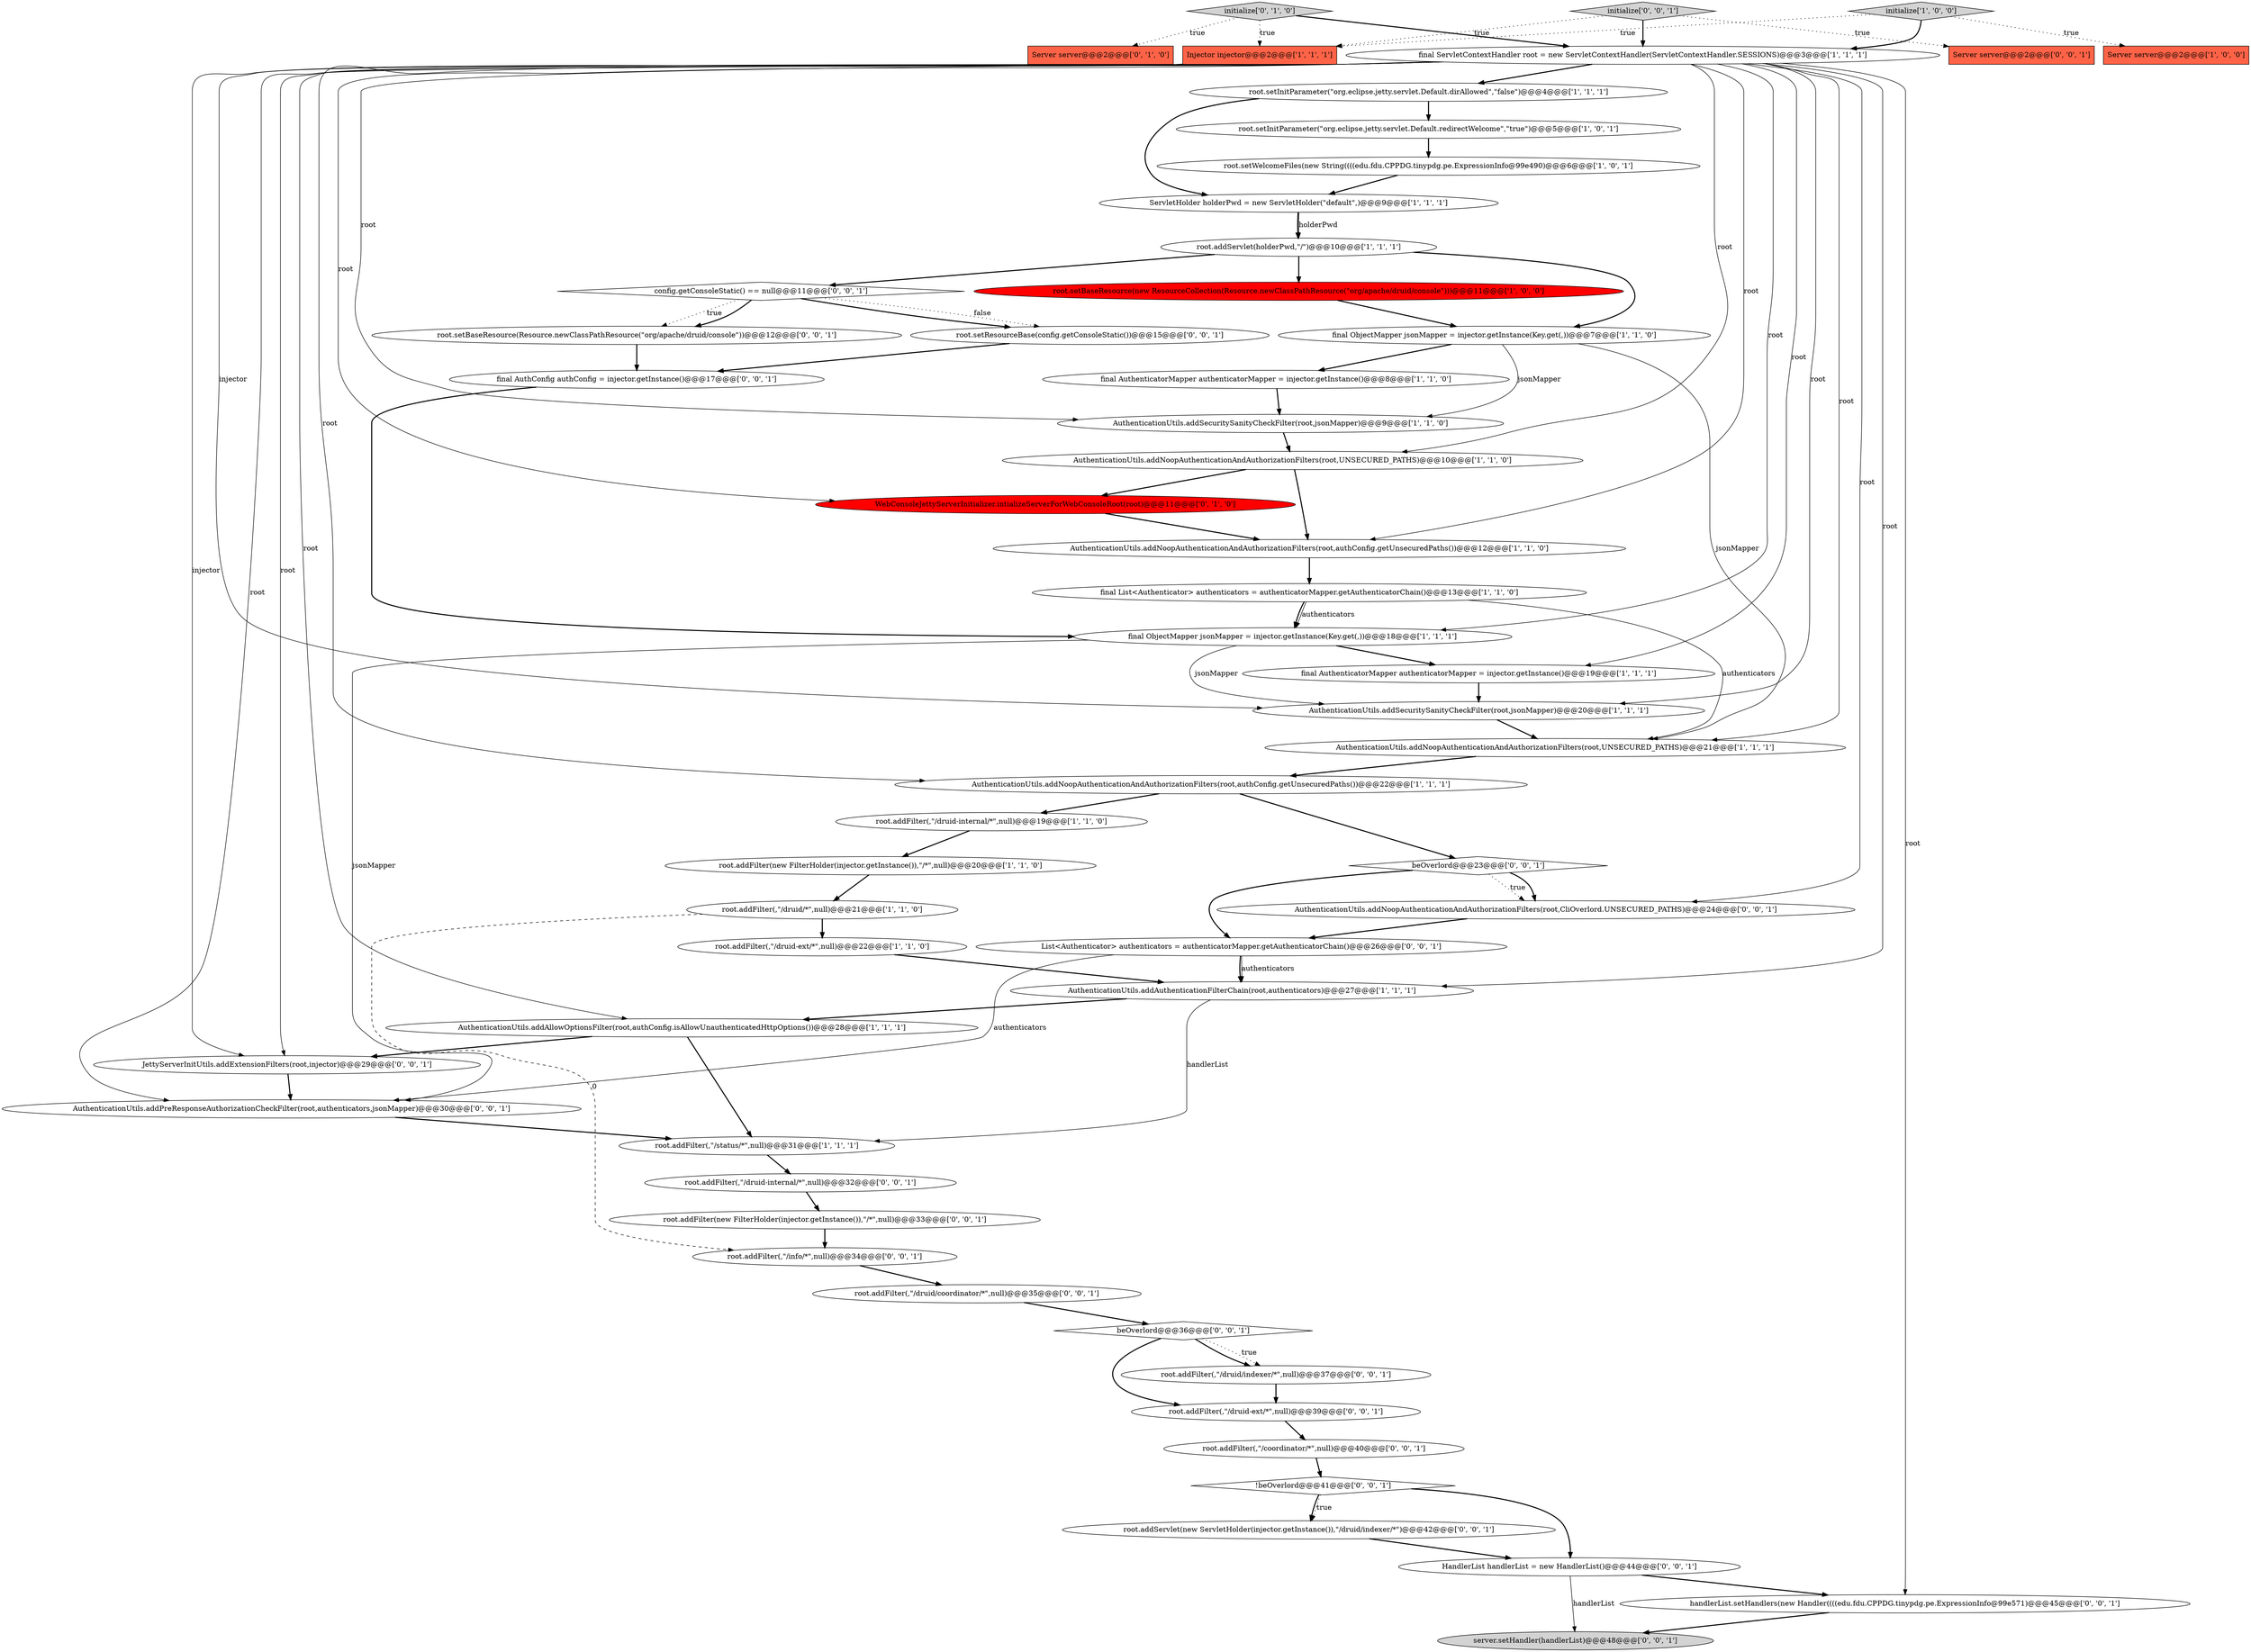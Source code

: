 digraph {
40 [style = filled, label = "root.addFilter(,\"/info/*\",null)@@@34@@@['0', '0', '1']", fillcolor = white, shape = ellipse image = "AAA0AAABBB3BBB"];
23 [style = filled, label = "root.setInitParameter(\"org.eclipse.jetty.servlet.Default.dirAllowed\",\"false\")@@@4@@@['1', '1', '1']", fillcolor = white, shape = ellipse image = "AAA0AAABBB1BBB"];
54 [style = filled, label = "beOverlord@@@23@@@['0', '0', '1']", fillcolor = white, shape = diamond image = "AAA0AAABBB3BBB"];
5 [style = filled, label = "final AuthenticatorMapper authenticatorMapper = injector.getInstance()@@@19@@@['1', '1', '1']", fillcolor = white, shape = ellipse image = "AAA0AAABBB1BBB"];
42 [style = filled, label = "root.addFilter(,\"/druid-ext/*\",null)@@@39@@@['0', '0', '1']", fillcolor = white, shape = ellipse image = "AAA0AAABBB3BBB"];
44 [style = filled, label = "Server server@@@2@@@['0', '0', '1']", fillcolor = tomato, shape = box image = "AAA0AAABBB3BBB"];
38 [style = filled, label = "root.addFilter(,\"/druid/indexer/*\",null)@@@37@@@['0', '0', '1']", fillcolor = white, shape = ellipse image = "AAA0AAABBB3BBB"];
45 [style = filled, label = "!beOverlord@@@41@@@['0', '0', '1']", fillcolor = white, shape = diamond image = "AAA0AAABBB3BBB"];
22 [style = filled, label = "root.setInitParameter(\"org.eclipse.jetty.servlet.Default.redirectWelcome\",\"true\")@@@5@@@['1', '0', '1']", fillcolor = white, shape = ellipse image = "AAA0AAABBB1BBB"];
19 [style = filled, label = "Injector injector@@@2@@@['1', '1', '1']", fillcolor = tomato, shape = box image = "AAA0AAABBB1BBB"];
48 [style = filled, label = "AuthenticationUtils.addNoopAuthenticationAndAuthorizationFilters(root,CliOverlord.UNSECURED_PATHS)@@@24@@@['0', '0', '1']", fillcolor = white, shape = ellipse image = "AAA0AAABBB3BBB"];
30 [style = filled, label = "initialize['0', '1', '0']", fillcolor = lightgray, shape = diamond image = "AAA0AAABBB2BBB"];
12 [style = filled, label = "root.setWelcomeFiles(new String((((edu.fdu.CPPDG.tinypdg.pe.ExpressionInfo@99e490)@@@6@@@['1', '0', '1']", fillcolor = white, shape = ellipse image = "AAA0AAABBB1BBB"];
36 [style = filled, label = "root.addServlet(new ServletHolder(injector.getInstance()),\"/druid/indexer/*\")@@@42@@@['0', '0', '1']", fillcolor = white, shape = ellipse image = "AAA0AAABBB3BBB"];
51 [style = filled, label = "root.addFilter(new FilterHolder(injector.getInstance()),\"/*\",null)@@@33@@@['0', '0', '1']", fillcolor = white, shape = ellipse image = "AAA0AAABBB3BBB"];
11 [style = filled, label = "root.addFilter(,\"/status/*\",null)@@@31@@@['1', '1', '1']", fillcolor = white, shape = ellipse image = "AAA0AAABBB1BBB"];
25 [style = filled, label = "final ObjectMapper jsonMapper = injector.getInstance(Key.get(,))@@@7@@@['1', '1', '0']", fillcolor = white, shape = ellipse image = "AAA0AAABBB1BBB"];
20 [style = filled, label = "final ServletContextHandler root = new ServletContextHandler(ServletContextHandler.SESSIONS)@@@3@@@['1', '1', '1']", fillcolor = white, shape = ellipse image = "AAA0AAABBB1BBB"];
43 [style = filled, label = "final AuthConfig authConfig = injector.getInstance()@@@17@@@['0', '0', '1']", fillcolor = white, shape = ellipse image = "AAA0AAABBB3BBB"];
8 [style = filled, label = "AuthenticationUtils.addSecuritySanityCheckFilter(root,jsonMapper)@@@20@@@['1', '1', '1']", fillcolor = white, shape = ellipse image = "AAA0AAABBB1BBB"];
26 [style = filled, label = "AuthenticationUtils.addNoopAuthenticationAndAuthorizationFilters(root,authConfig.getUnsecuredPaths())@@@22@@@['1', '1', '1']", fillcolor = white, shape = ellipse image = "AAA0AAABBB1BBB"];
15 [style = filled, label = "root.addFilter(,\"/druid-internal/*\",null)@@@19@@@['1', '1', '0']", fillcolor = white, shape = ellipse image = "AAA0AAABBB1BBB"];
32 [style = filled, label = "JettyServerInitUtils.addExtensionFilters(root,injector)@@@29@@@['0', '0', '1']", fillcolor = white, shape = ellipse image = "AAA0AAABBB3BBB"];
34 [style = filled, label = "List<Authenticator> authenticators = authenticatorMapper.getAuthenticatorChain()@@@26@@@['0', '0', '1']", fillcolor = white, shape = ellipse image = "AAA0AAABBB3BBB"];
3 [style = filled, label = "final ObjectMapper jsonMapper = injector.getInstance(Key.get(,))@@@18@@@['1', '1', '1']", fillcolor = white, shape = ellipse image = "AAA0AAABBB1BBB"];
6 [style = filled, label = "root.addServlet(holderPwd,\"/\")@@@10@@@['1', '1', '1']", fillcolor = white, shape = ellipse image = "AAA0AAABBB1BBB"];
16 [style = filled, label = "AuthenticationUtils.addNoopAuthenticationAndAuthorizationFilters(root,UNSECURED_PATHS)@@@10@@@['1', '1', '0']", fillcolor = white, shape = ellipse image = "AAA0AAABBB1BBB"];
35 [style = filled, label = "HandlerList handlerList = new HandlerList()@@@44@@@['0', '0', '1']", fillcolor = white, shape = ellipse image = "AAA0AAABBB3BBB"];
37 [style = filled, label = "root.addFilter(,\"/druid-internal/*\",null)@@@32@@@['0', '0', '1']", fillcolor = white, shape = ellipse image = "AAA0AAABBB3BBB"];
31 [style = filled, label = "beOverlord@@@36@@@['0', '0', '1']", fillcolor = white, shape = diamond image = "AAA0AAABBB3BBB"];
41 [style = filled, label = "root.addFilter(,\"/coordinator/*\",null)@@@40@@@['0', '0', '1']", fillcolor = white, shape = ellipse image = "AAA0AAABBB3BBB"];
9 [style = filled, label = "root.addFilter(new FilterHolder(injector.getInstance()),\"/*\",null)@@@20@@@['1', '1', '0']", fillcolor = white, shape = ellipse image = "AAA0AAABBB1BBB"];
53 [style = filled, label = "config.getConsoleStatic() == null@@@11@@@['0', '0', '1']", fillcolor = white, shape = diamond image = "AAA0AAABBB3BBB"];
0 [style = filled, label = "root.setBaseResource(new ResourceCollection(Resource.newClassPathResource(\"org/apache/druid/console\")))@@@11@@@['1', '0', '0']", fillcolor = red, shape = ellipse image = "AAA1AAABBB1BBB"];
10 [style = filled, label = "AuthenticationUtils.addAllowOptionsFilter(root,authConfig.isAllowUnauthenticatedHttpOptions())@@@28@@@['1', '1', '1']", fillcolor = white, shape = ellipse image = "AAA0AAABBB1BBB"];
52 [style = filled, label = "root.setBaseResource(Resource.newClassPathResource(\"org/apache/druid/console\"))@@@12@@@['0', '0', '1']", fillcolor = white, shape = ellipse image = "AAA0AAABBB3BBB"];
21 [style = filled, label = "AuthenticationUtils.addAuthenticationFilterChain(root,authenticators)@@@27@@@['1', '1', '1']", fillcolor = white, shape = ellipse image = "AAA0AAABBB1BBB"];
7 [style = filled, label = "Server server@@@2@@@['1', '0', '0']", fillcolor = tomato, shape = box image = "AAA0AAABBB1BBB"];
28 [style = filled, label = "Server server@@@2@@@['0', '1', '0']", fillcolor = tomato, shape = box image = "AAA0AAABBB2BBB"];
33 [style = filled, label = "root.addFilter(,\"/druid/coordinator/*\",null)@@@35@@@['0', '0', '1']", fillcolor = white, shape = ellipse image = "AAA0AAABBB3BBB"];
29 [style = filled, label = "WebConsoleJettyServerInitializer.intializeServerForWebConsoleRoot(root)@@@11@@@['0', '1', '0']", fillcolor = red, shape = ellipse image = "AAA1AAABBB2BBB"];
47 [style = filled, label = "initialize['0', '0', '1']", fillcolor = lightgray, shape = diamond image = "AAA0AAABBB3BBB"];
27 [style = filled, label = "root.addFilter(,\"/druid-ext/*\",null)@@@22@@@['1', '1', '0']", fillcolor = white, shape = ellipse image = "AAA0AAABBB1BBB"];
2 [style = filled, label = "AuthenticationUtils.addNoopAuthenticationAndAuthorizationFilters(root,UNSECURED_PATHS)@@@21@@@['1', '1', '1']", fillcolor = white, shape = ellipse image = "AAA0AAABBB1BBB"];
1 [style = filled, label = "AuthenticationUtils.addNoopAuthenticationAndAuthorizationFilters(root,authConfig.getUnsecuredPaths())@@@12@@@['1', '1', '0']", fillcolor = white, shape = ellipse image = "AAA0AAABBB1BBB"];
46 [style = filled, label = "server.setHandler(handlerList)@@@48@@@['0', '0', '1']", fillcolor = lightgray, shape = ellipse image = "AAA0AAABBB3BBB"];
13 [style = filled, label = "initialize['1', '0', '0']", fillcolor = lightgray, shape = diamond image = "AAA0AAABBB1BBB"];
18 [style = filled, label = "final AuthenticatorMapper authenticatorMapper = injector.getInstance()@@@8@@@['1', '1', '0']", fillcolor = white, shape = ellipse image = "AAA0AAABBB1BBB"];
4 [style = filled, label = "ServletHolder holderPwd = new ServletHolder(\"default\",)@@@9@@@['1', '1', '1']", fillcolor = white, shape = ellipse image = "AAA0AAABBB1BBB"];
24 [style = filled, label = "AuthenticationUtils.addSecuritySanityCheckFilter(root,jsonMapper)@@@9@@@['1', '1', '0']", fillcolor = white, shape = ellipse image = "AAA0AAABBB1BBB"];
17 [style = filled, label = "root.addFilter(,\"/druid/*\",null)@@@21@@@['1', '1', '0']", fillcolor = white, shape = ellipse image = "AAA0AAABBB1BBB"];
14 [style = filled, label = "final List<Authenticator> authenticators = authenticatorMapper.getAuthenticatorChain()@@@13@@@['1', '1', '0']", fillcolor = white, shape = ellipse image = "AAA0AAABBB1BBB"];
49 [style = filled, label = "AuthenticationUtils.addPreResponseAuthorizationCheckFilter(root,authenticators,jsonMapper)@@@30@@@['0', '0', '1']", fillcolor = white, shape = ellipse image = "AAA0AAABBB3BBB"];
39 [style = filled, label = "root.setResourceBase(config.getConsoleStatic())@@@15@@@['0', '0', '1']", fillcolor = white, shape = ellipse image = "AAA0AAABBB3BBB"];
50 [style = filled, label = "handlerList.setHandlers(new Handler((((edu.fdu.CPPDG.tinypdg.pe.ExpressionInfo@99e571)@@@45@@@['0', '0', '1']", fillcolor = white, shape = ellipse image = "AAA0AAABBB3BBB"];
14->3 [style = bold, label=""];
21->10 [style = bold, label=""];
42->41 [style = bold, label=""];
20->48 [style = solid, label="root"];
2->26 [style = bold, label=""];
30->20 [style = bold, label=""];
53->52 [style = dotted, label="true"];
10->32 [style = bold, label=""];
53->39 [style = dotted, label="false"];
19->32 [style = solid, label="injector"];
38->42 [style = bold, label=""];
53->39 [style = bold, label=""];
3->5 [style = bold, label=""];
43->3 [style = bold, label=""];
23->22 [style = bold, label=""];
35->50 [style = bold, label=""];
0->25 [style = bold, label=""];
26->15 [style = bold, label=""];
41->45 [style = bold, label=""];
17->27 [style = bold, label=""];
29->1 [style = bold, label=""];
45->35 [style = bold, label=""];
48->34 [style = bold, label=""];
20->5 [style = solid, label="root"];
10->11 [style = bold, label=""];
25->24 [style = solid, label="jsonMapper"];
53->52 [style = bold, label=""];
32->49 [style = bold, label=""];
16->29 [style = bold, label=""];
30->19 [style = dotted, label="true"];
13->19 [style = dotted, label="true"];
11->37 [style = bold, label=""];
9->17 [style = bold, label=""];
13->7 [style = dotted, label="true"];
20->24 [style = solid, label="root"];
20->10 [style = solid, label="root"];
6->53 [style = bold, label=""];
20->23 [style = bold, label=""];
15->9 [style = bold, label=""];
4->6 [style = solid, label="holderPwd"];
14->2 [style = solid, label="authenticators"];
36->35 [style = bold, label=""];
30->28 [style = dotted, label="true"];
34->49 [style = solid, label="authenticators"];
18->24 [style = bold, label=""];
20->2 [style = solid, label="root"];
20->1 [style = solid, label="root"];
47->19 [style = dotted, label="true"];
20->21 [style = solid, label="root"];
25->18 [style = bold, label=""];
45->36 [style = bold, label=""];
54->48 [style = dotted, label="true"];
31->38 [style = bold, label=""];
51->40 [style = bold, label=""];
52->43 [style = bold, label=""];
40->33 [style = bold, label=""];
31->42 [style = bold, label=""];
26->54 [style = bold, label=""];
8->2 [style = bold, label=""];
16->1 [style = bold, label=""];
20->29 [style = solid, label="root"];
20->16 [style = solid, label="root"];
20->8 [style = solid, label="root"];
20->49 [style = solid, label="root"];
14->3 [style = solid, label="authenticators"];
27->21 [style = bold, label=""];
49->11 [style = bold, label=""];
34->21 [style = bold, label=""];
54->34 [style = bold, label=""];
5->8 [style = bold, label=""];
4->6 [style = bold, label=""];
37->51 [style = bold, label=""];
50->46 [style = bold, label=""];
20->3 [style = solid, label="root"];
39->43 [style = bold, label=""];
23->4 [style = bold, label=""];
20->26 [style = solid, label="root"];
54->48 [style = bold, label=""];
21->11 [style = solid, label="handlerList"];
47->44 [style = dotted, label="true"];
6->0 [style = bold, label=""];
25->2 [style = solid, label="jsonMapper"];
24->16 [style = bold, label=""];
20->50 [style = solid, label="root"];
3->49 [style = solid, label="jsonMapper"];
3->8 [style = solid, label="jsonMapper"];
12->4 [style = bold, label=""];
35->46 [style = solid, label="handlerList"];
22->12 [style = bold, label=""];
17->40 [style = dashed, label="0"];
31->38 [style = dotted, label="true"];
47->20 [style = bold, label=""];
45->36 [style = dotted, label="true"];
33->31 [style = bold, label=""];
1->14 [style = bold, label=""];
20->32 [style = solid, label="root"];
34->21 [style = solid, label="authenticators"];
6->25 [style = bold, label=""];
19->8 [style = solid, label="injector"];
13->20 [style = bold, label=""];
}
